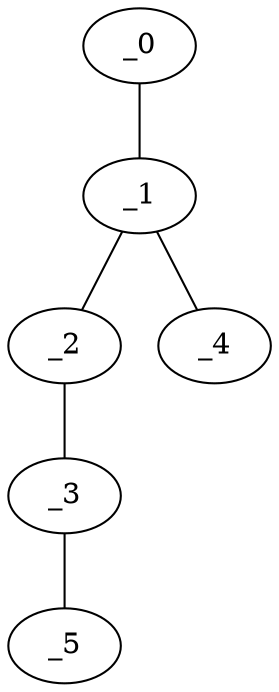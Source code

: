 graph ZP1_0145 {
	_0	 [x="0.585149",
		y="2.98518"];
	_1	 [x="2.51",
		y="2.99"];
	_0 -- _1;
	_2	 [x="0.576918",
		y="0.564949"];
	_1 -- _2;
	_4	 [x="1.18176",
		y="2.40975"];
	_1 -- _4;
	_3	 [x="2.51",
		y="0.49"];
	_2 -- _3;
	_5	 [x="0.593921",
		y="1.42982"];
	_3 -- _5;
}
